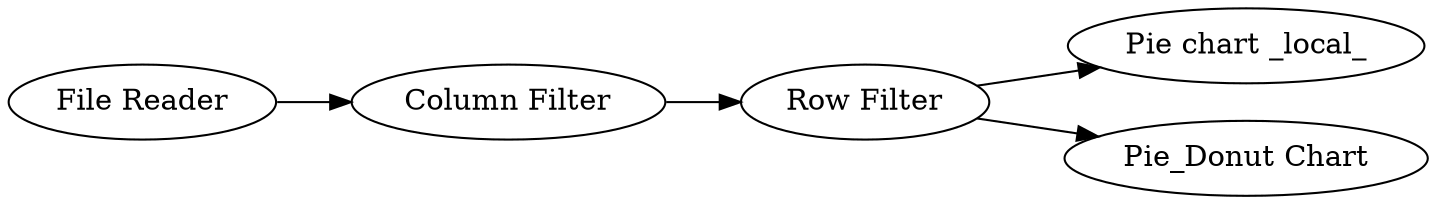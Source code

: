 digraph {
	"-530380227184765437_2" [label="Column Filter"]
	"-530380227184765437_1" [label="File Reader"]
	"-530380227184765437_3" [label="Row Filter"]
	"-530380227184765437_5" [label="Pie chart _local_"]
	"-530380227184765437_4" [label="Pie_Donut Chart"]
	"-530380227184765437_3" -> "-530380227184765437_5"
	"-530380227184765437_1" -> "-530380227184765437_2"
	"-530380227184765437_3" -> "-530380227184765437_4"
	"-530380227184765437_2" -> "-530380227184765437_3"
	rankdir=LR
}
